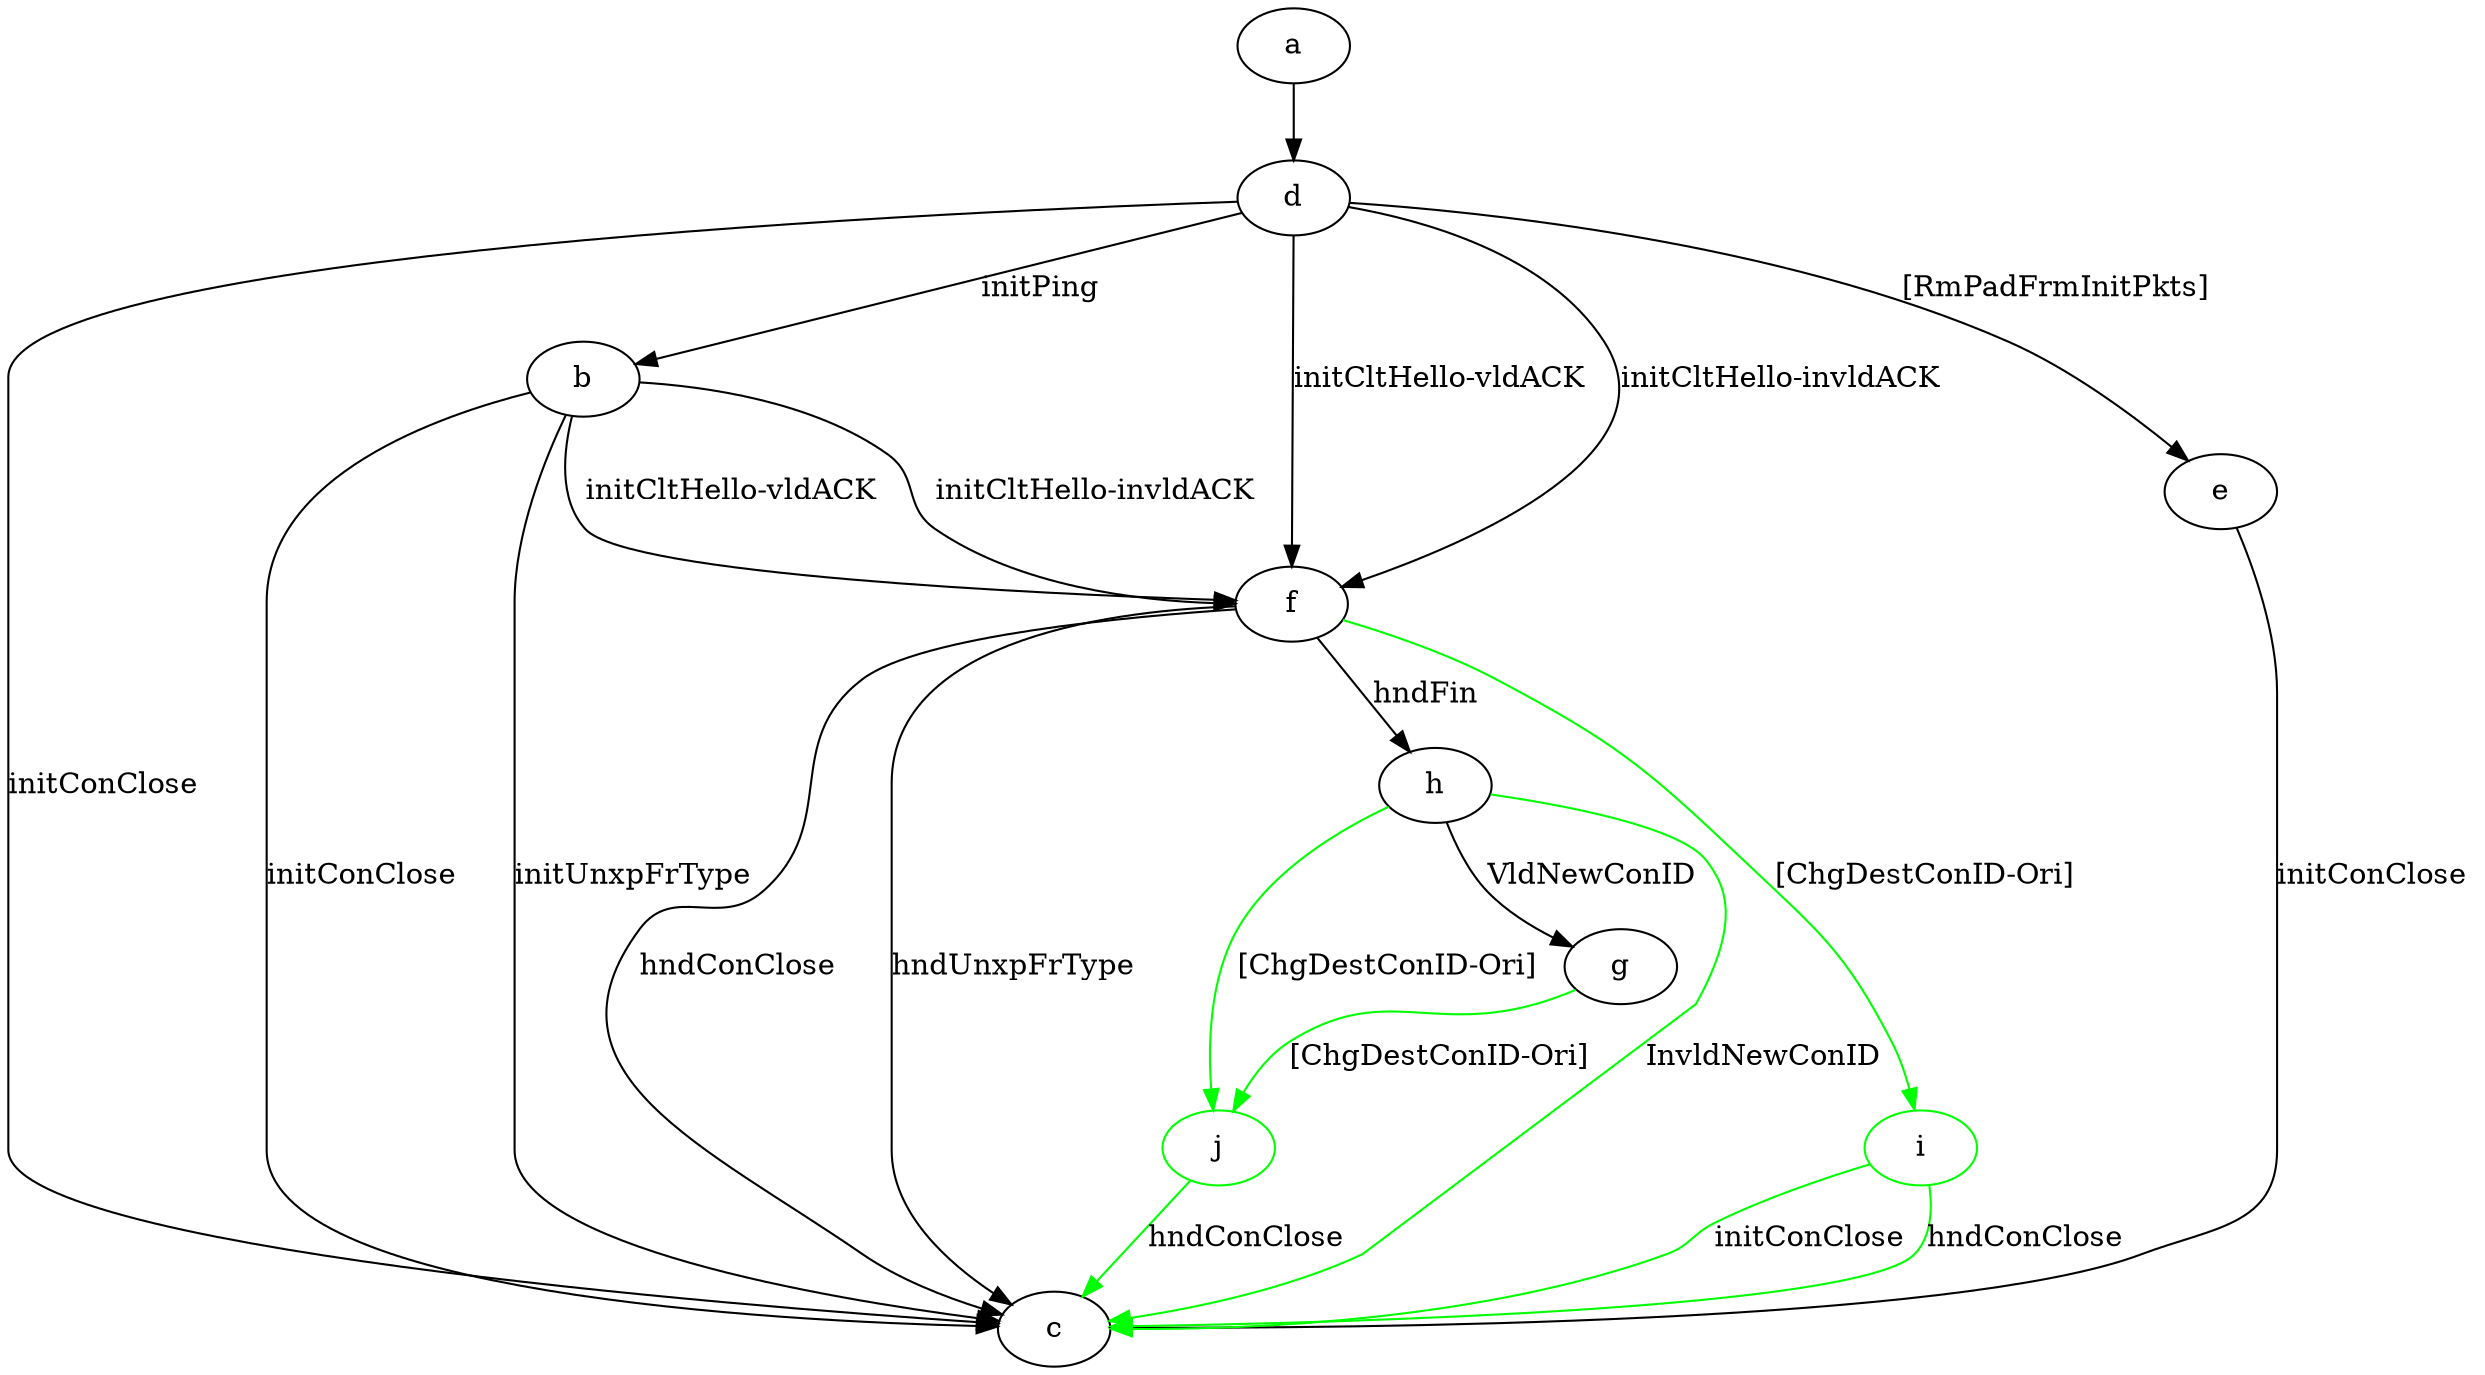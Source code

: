 digraph "" {
	a -> d	[key=0];
	b -> c	[key=0,
		label="initConClose "];
	b -> c	[key=1,
		label="initUnxpFrType "];
	b -> f	[key=0,
		label="initCltHello-vldACK "];
	b -> f	[key=1,
		label="initCltHello-invldACK "];
	d -> b	[key=0,
		label="initPing "];
	d -> c	[key=0,
		label="initConClose "];
	d -> e	[key=0,
		label="[RmPadFrmInitPkts] "];
	d -> f	[key=0,
		label="initCltHello-vldACK "];
	d -> f	[key=1,
		label="initCltHello-invldACK "];
	e -> c	[key=0,
		label="initConClose "];
	f -> c	[key=0,
		label="hndConClose "];
	f -> c	[key=1,
		label="hndUnxpFrType "];
	f -> h	[key=0,
		label="hndFin "];
	i	[color=green];
	f -> i	[key=0,
		color=green,
		label="[ChgDestConID-Ori] "];
	j	[color=green];
	g -> j	[key=0,
		color=green,
		label="[ChgDestConID-Ori] "];
	h -> c	[key=0,
		color=green,
		label="InvldNewConID "];
	h -> g	[key=0,
		label="VldNewConID "];
	h -> j	[key=0,
		color=green,
		label="[ChgDestConID-Ori] "];
	i -> c	[key=0,
		color=green,
		label="initConClose "];
	i -> c	[key=1,
		color=green,
		label="hndConClose "];
	j -> c	[key=0,
		color=green,
		label="hndConClose "];
}
